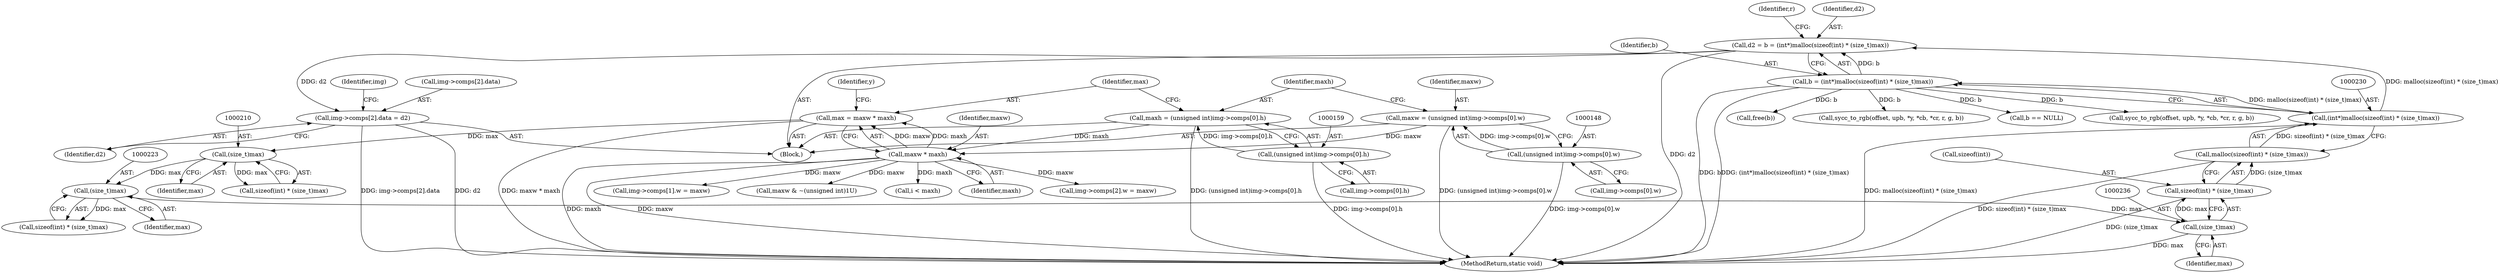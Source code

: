 digraph "1_openjpeg_15f081c89650dccee4aa4ae66f614c3fdb268767_1@pointer" {
"1000392" [label="(Call,img->comps[2].data = d2)"];
"1000225" [label="(Call,d2 = b = (int*)malloc(sizeof(int) * (size_t)max))"];
"1000227" [label="(Call,b = (int*)malloc(sizeof(int) * (size_t)max))"];
"1000229" [label="(Call,(int*)malloc(sizeof(int) * (size_t)max))"];
"1000231" [label="(Call,malloc(sizeof(int) * (size_t)max))"];
"1000232" [label="(Call,sizeof(int) * (size_t)max)"];
"1000235" [label="(Call,(size_t)max)"];
"1000222" [label="(Call,(size_t)max)"];
"1000209" [label="(Call,(size_t)max)"];
"1000167" [label="(Call,max = maxw * maxh)"];
"1000169" [label="(Call,maxw * maxh)"];
"1000145" [label="(Call,maxw = (unsigned int)img->comps[0].w)"];
"1000147" [label="(Call,(unsigned int)img->comps[0].w)"];
"1000156" [label="(Call,maxh = (unsigned int)img->comps[0].h)"];
"1000158" [label="(Call,(unsigned int)img->comps[0].h)"];
"1000509" [label="(Call,free(b))"];
"1000393" [label="(Call,img->comps[2].data)"];
"1000233" [label="(Call,sizeof(int))"];
"1000267" [label="(Call,maxw & ~(unsigned int)1U)"];
"1000167" [label="(Call,max = maxw * maxh)"];
"1000170" [label="(Identifier,maxw)"];
"1000392" [label="(Call,img->comps[2].data = d2)"];
"1000228" [label="(Identifier,b)"];
"1000237" [label="(Identifier,max)"];
"1000255" [label="(Call,i < maxh)"];
"1000231" [label="(Call,malloc(sizeof(int) * (size_t)max))"];
"1000147" [label="(Call,(unsigned int)img->comps[0].w)"];
"1000405" [label="(Identifier,img)"];
"1000103" [label="(Block,)"];
"1000171" [label="(Identifier,maxh)"];
"1000145" [label="(Call,maxw = (unsigned int)img->comps[0].w)"];
"1000169" [label="(Call,maxw * maxh)"];
"1000419" [label="(Call,img->comps[2].w = maxw)"];
"1000326" [label="(Call,sycc_to_rgb(offset, upb, *y, *cb, *cr, r, g, b))"];
"1000168" [label="(Identifier,max)"];
"1000146" [label="(Identifier,maxw)"];
"1000511" [label="(MethodReturn,static void)"];
"1000224" [label="(Identifier,max)"];
"1000156" [label="(Call,maxh = (unsigned int)img->comps[0].h)"];
"1000149" [label="(Call,img->comps[0].w)"];
"1000235" [label="(Call,(size_t)max)"];
"1000160" [label="(Call,img->comps[0].h)"];
"1000222" [label="(Call,(size_t)max)"];
"1000173" [label="(Identifier,y)"];
"1000247" [label="(Call,b == NULL)"];
"1000158" [label="(Call,(unsigned int)img->comps[0].h)"];
"1000277" [label="(Call,sycc_to_rgb(offset, upb, *y, *cb, *cr, r, g, b))"];
"1000225" [label="(Call,d2 = b = (int*)malloc(sizeof(int) * (size_t)max))"];
"1000241" [label="(Identifier,r)"];
"1000219" [label="(Call,sizeof(int) * (size_t)max)"];
"1000209" [label="(Call,(size_t)max)"];
"1000229" [label="(Call,(int*)malloc(sizeof(int) * (size_t)max))"];
"1000157" [label="(Identifier,maxh)"];
"1000206" [label="(Call,sizeof(int) * (size_t)max)"];
"1000400" [label="(Identifier,d2)"];
"1000226" [label="(Identifier,d2)"];
"1000227" [label="(Call,b = (int*)malloc(sizeof(int) * (size_t)max))"];
"1000232" [label="(Call,sizeof(int) * (size_t)max)"];
"1000211" [label="(Identifier,max)"];
"1000401" [label="(Call,img->comps[1].w = maxw)"];
"1000392" -> "1000103"  [label="AST: "];
"1000392" -> "1000400"  [label="CFG: "];
"1000393" -> "1000392"  [label="AST: "];
"1000400" -> "1000392"  [label="AST: "];
"1000405" -> "1000392"  [label="CFG: "];
"1000392" -> "1000511"  [label="DDG: img->comps[2].data"];
"1000392" -> "1000511"  [label="DDG: d2"];
"1000225" -> "1000392"  [label="DDG: d2"];
"1000225" -> "1000103"  [label="AST: "];
"1000225" -> "1000227"  [label="CFG: "];
"1000226" -> "1000225"  [label="AST: "];
"1000227" -> "1000225"  [label="AST: "];
"1000241" -> "1000225"  [label="CFG: "];
"1000225" -> "1000511"  [label="DDG: d2"];
"1000227" -> "1000225"  [label="DDG: b"];
"1000229" -> "1000225"  [label="DDG: malloc(sizeof(int) * (size_t)max)"];
"1000227" -> "1000229"  [label="CFG: "];
"1000228" -> "1000227"  [label="AST: "];
"1000229" -> "1000227"  [label="AST: "];
"1000227" -> "1000511"  [label="DDG: b"];
"1000227" -> "1000511"  [label="DDG: (int*)malloc(sizeof(int) * (size_t)max)"];
"1000229" -> "1000227"  [label="DDG: malloc(sizeof(int) * (size_t)max)"];
"1000227" -> "1000247"  [label="DDG: b"];
"1000227" -> "1000277"  [label="DDG: b"];
"1000227" -> "1000326"  [label="DDG: b"];
"1000227" -> "1000509"  [label="DDG: b"];
"1000229" -> "1000231"  [label="CFG: "];
"1000230" -> "1000229"  [label="AST: "];
"1000231" -> "1000229"  [label="AST: "];
"1000229" -> "1000511"  [label="DDG: malloc(sizeof(int) * (size_t)max)"];
"1000231" -> "1000229"  [label="DDG: sizeof(int) * (size_t)max"];
"1000231" -> "1000232"  [label="CFG: "];
"1000232" -> "1000231"  [label="AST: "];
"1000231" -> "1000511"  [label="DDG: sizeof(int) * (size_t)max"];
"1000232" -> "1000231"  [label="DDG: (size_t)max"];
"1000232" -> "1000235"  [label="CFG: "];
"1000233" -> "1000232"  [label="AST: "];
"1000235" -> "1000232"  [label="AST: "];
"1000232" -> "1000511"  [label="DDG: (size_t)max"];
"1000235" -> "1000232"  [label="DDG: max"];
"1000235" -> "1000237"  [label="CFG: "];
"1000236" -> "1000235"  [label="AST: "];
"1000237" -> "1000235"  [label="AST: "];
"1000235" -> "1000511"  [label="DDG: max"];
"1000222" -> "1000235"  [label="DDG: max"];
"1000222" -> "1000219"  [label="AST: "];
"1000222" -> "1000224"  [label="CFG: "];
"1000223" -> "1000222"  [label="AST: "];
"1000224" -> "1000222"  [label="AST: "];
"1000219" -> "1000222"  [label="CFG: "];
"1000222" -> "1000219"  [label="DDG: max"];
"1000209" -> "1000222"  [label="DDG: max"];
"1000209" -> "1000206"  [label="AST: "];
"1000209" -> "1000211"  [label="CFG: "];
"1000210" -> "1000209"  [label="AST: "];
"1000211" -> "1000209"  [label="AST: "];
"1000206" -> "1000209"  [label="CFG: "];
"1000209" -> "1000206"  [label="DDG: max"];
"1000167" -> "1000209"  [label="DDG: max"];
"1000167" -> "1000103"  [label="AST: "];
"1000167" -> "1000169"  [label="CFG: "];
"1000168" -> "1000167"  [label="AST: "];
"1000169" -> "1000167"  [label="AST: "];
"1000173" -> "1000167"  [label="CFG: "];
"1000167" -> "1000511"  [label="DDG: maxw * maxh"];
"1000169" -> "1000167"  [label="DDG: maxw"];
"1000169" -> "1000167"  [label="DDG: maxh"];
"1000169" -> "1000171"  [label="CFG: "];
"1000170" -> "1000169"  [label="AST: "];
"1000171" -> "1000169"  [label="AST: "];
"1000169" -> "1000511"  [label="DDG: maxh"];
"1000169" -> "1000511"  [label="DDG: maxw"];
"1000145" -> "1000169"  [label="DDG: maxw"];
"1000156" -> "1000169"  [label="DDG: maxh"];
"1000169" -> "1000255"  [label="DDG: maxh"];
"1000169" -> "1000267"  [label="DDG: maxw"];
"1000169" -> "1000401"  [label="DDG: maxw"];
"1000169" -> "1000419"  [label="DDG: maxw"];
"1000145" -> "1000103"  [label="AST: "];
"1000145" -> "1000147"  [label="CFG: "];
"1000146" -> "1000145"  [label="AST: "];
"1000147" -> "1000145"  [label="AST: "];
"1000157" -> "1000145"  [label="CFG: "];
"1000145" -> "1000511"  [label="DDG: (unsigned int)img->comps[0].w"];
"1000147" -> "1000145"  [label="DDG: img->comps[0].w"];
"1000147" -> "1000149"  [label="CFG: "];
"1000148" -> "1000147"  [label="AST: "];
"1000149" -> "1000147"  [label="AST: "];
"1000147" -> "1000511"  [label="DDG: img->comps[0].w"];
"1000156" -> "1000103"  [label="AST: "];
"1000156" -> "1000158"  [label="CFG: "];
"1000157" -> "1000156"  [label="AST: "];
"1000158" -> "1000156"  [label="AST: "];
"1000168" -> "1000156"  [label="CFG: "];
"1000156" -> "1000511"  [label="DDG: (unsigned int)img->comps[0].h"];
"1000158" -> "1000156"  [label="DDG: img->comps[0].h"];
"1000158" -> "1000160"  [label="CFG: "];
"1000159" -> "1000158"  [label="AST: "];
"1000160" -> "1000158"  [label="AST: "];
"1000158" -> "1000511"  [label="DDG: img->comps[0].h"];
}
